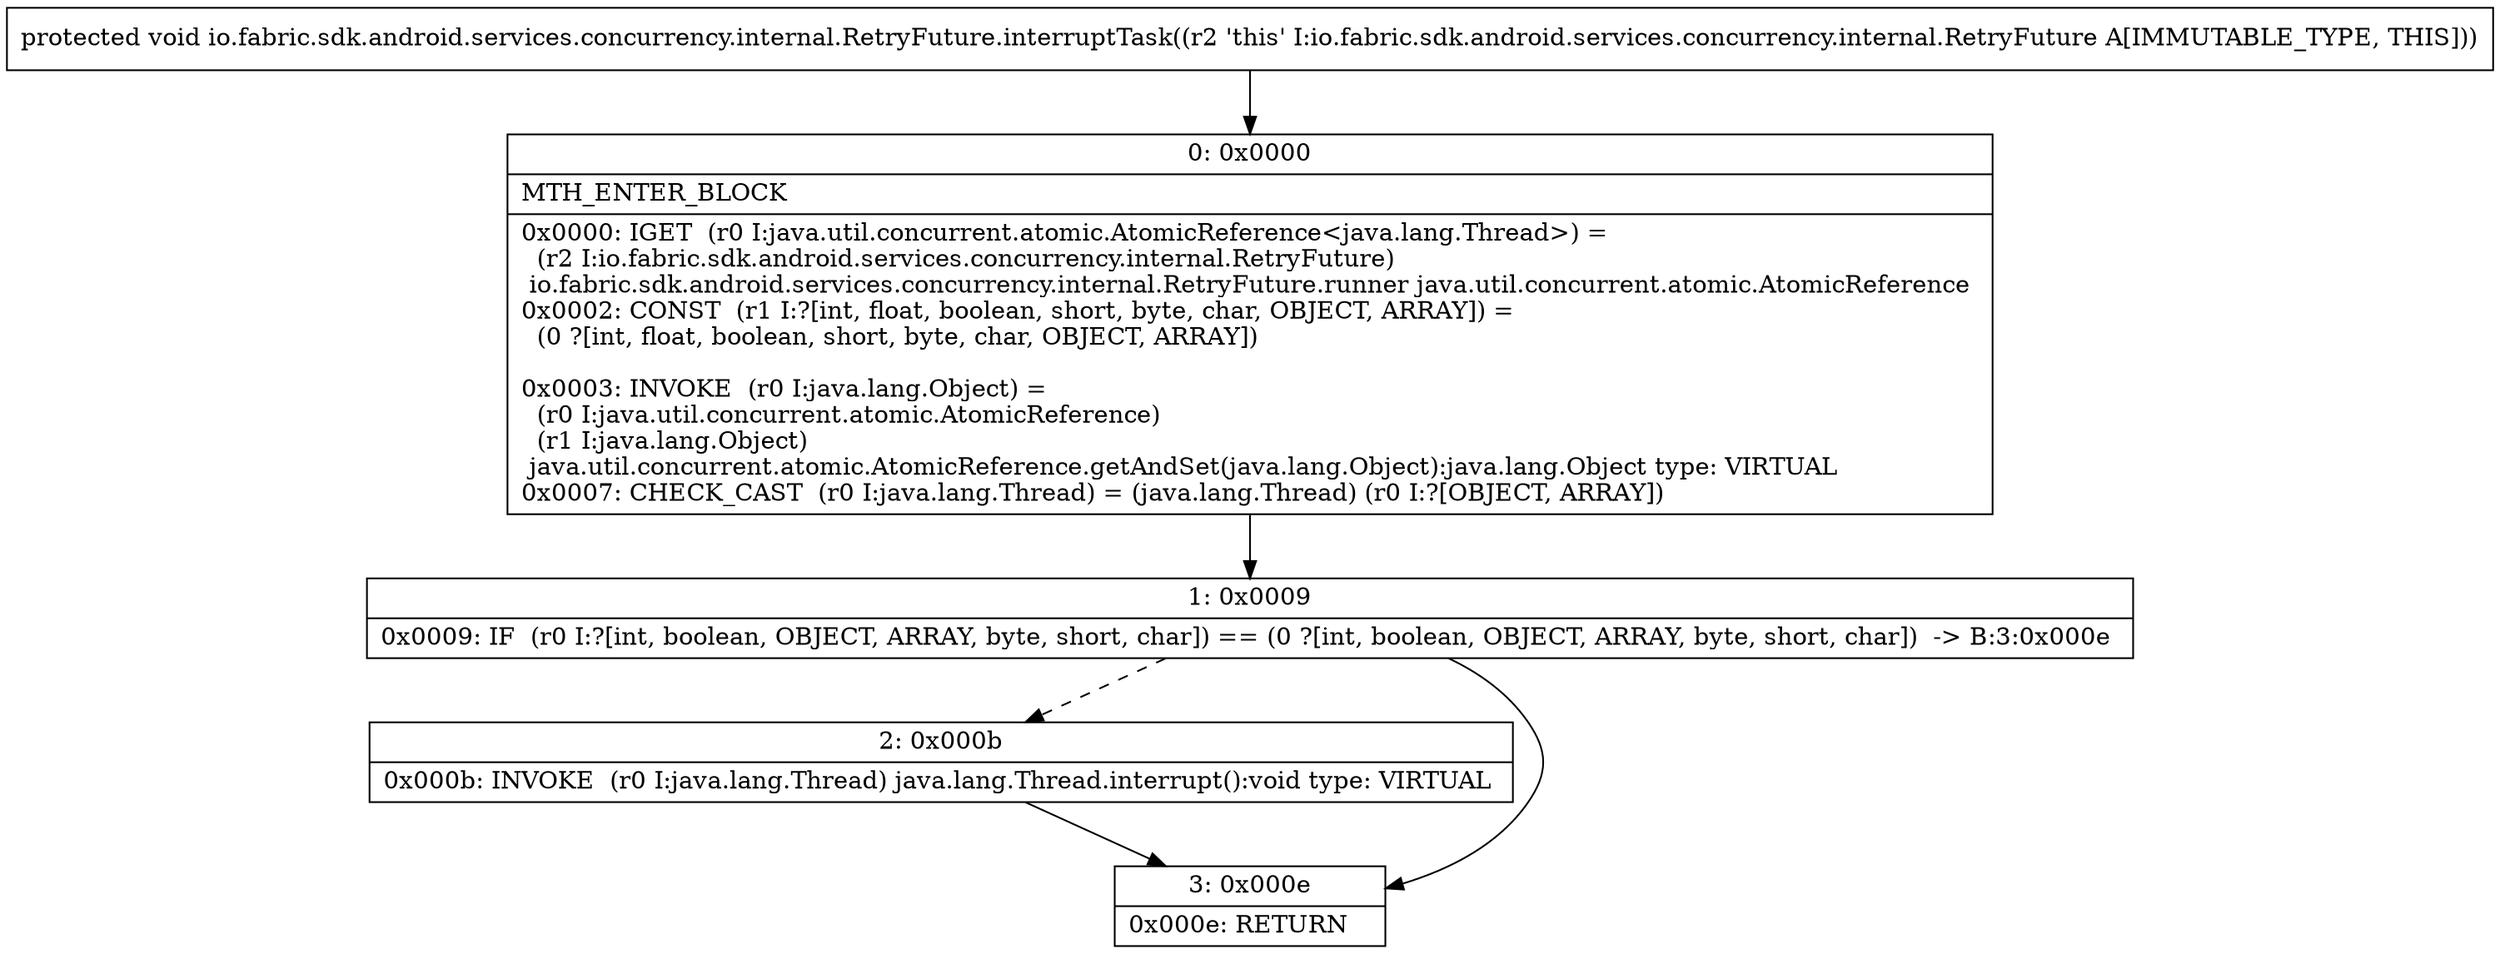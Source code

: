digraph "CFG forio.fabric.sdk.android.services.concurrency.internal.RetryFuture.interruptTask()V" {
Node_0 [shape=record,label="{0\:\ 0x0000|MTH_ENTER_BLOCK\l|0x0000: IGET  (r0 I:java.util.concurrent.atomic.AtomicReference\<java.lang.Thread\>) = \l  (r2 I:io.fabric.sdk.android.services.concurrency.internal.RetryFuture)\l io.fabric.sdk.android.services.concurrency.internal.RetryFuture.runner java.util.concurrent.atomic.AtomicReference \l0x0002: CONST  (r1 I:?[int, float, boolean, short, byte, char, OBJECT, ARRAY]) = \l  (0 ?[int, float, boolean, short, byte, char, OBJECT, ARRAY])\l \l0x0003: INVOKE  (r0 I:java.lang.Object) = \l  (r0 I:java.util.concurrent.atomic.AtomicReference)\l  (r1 I:java.lang.Object)\l java.util.concurrent.atomic.AtomicReference.getAndSet(java.lang.Object):java.lang.Object type: VIRTUAL \l0x0007: CHECK_CAST  (r0 I:java.lang.Thread) = (java.lang.Thread) (r0 I:?[OBJECT, ARRAY]) \l}"];
Node_1 [shape=record,label="{1\:\ 0x0009|0x0009: IF  (r0 I:?[int, boolean, OBJECT, ARRAY, byte, short, char]) == (0 ?[int, boolean, OBJECT, ARRAY, byte, short, char])  \-\> B:3:0x000e \l}"];
Node_2 [shape=record,label="{2\:\ 0x000b|0x000b: INVOKE  (r0 I:java.lang.Thread) java.lang.Thread.interrupt():void type: VIRTUAL \l}"];
Node_3 [shape=record,label="{3\:\ 0x000e|0x000e: RETURN   \l}"];
MethodNode[shape=record,label="{protected void io.fabric.sdk.android.services.concurrency.internal.RetryFuture.interruptTask((r2 'this' I:io.fabric.sdk.android.services.concurrency.internal.RetryFuture A[IMMUTABLE_TYPE, THIS])) }"];
MethodNode -> Node_0;
Node_0 -> Node_1;
Node_1 -> Node_2[style=dashed];
Node_1 -> Node_3;
Node_2 -> Node_3;
}

